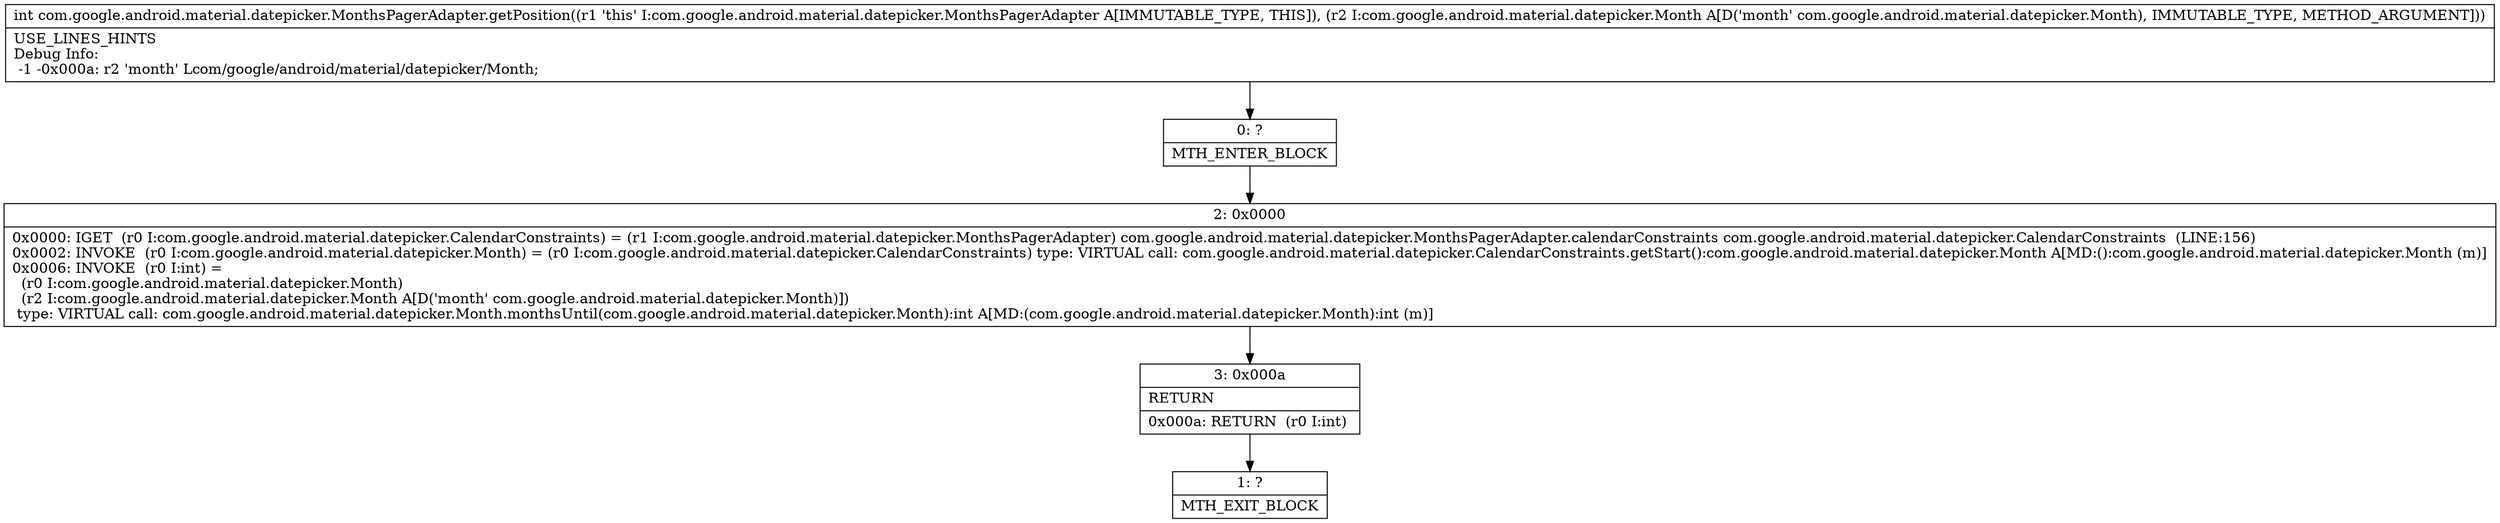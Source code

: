 digraph "CFG forcom.google.android.material.datepicker.MonthsPagerAdapter.getPosition(Lcom\/google\/android\/material\/datepicker\/Month;)I" {
Node_0 [shape=record,label="{0\:\ ?|MTH_ENTER_BLOCK\l}"];
Node_2 [shape=record,label="{2\:\ 0x0000|0x0000: IGET  (r0 I:com.google.android.material.datepicker.CalendarConstraints) = (r1 I:com.google.android.material.datepicker.MonthsPagerAdapter) com.google.android.material.datepicker.MonthsPagerAdapter.calendarConstraints com.google.android.material.datepicker.CalendarConstraints  (LINE:156)\l0x0002: INVOKE  (r0 I:com.google.android.material.datepicker.Month) = (r0 I:com.google.android.material.datepicker.CalendarConstraints) type: VIRTUAL call: com.google.android.material.datepicker.CalendarConstraints.getStart():com.google.android.material.datepicker.Month A[MD:():com.google.android.material.datepicker.Month (m)]\l0x0006: INVOKE  (r0 I:int) = \l  (r0 I:com.google.android.material.datepicker.Month)\l  (r2 I:com.google.android.material.datepicker.Month A[D('month' com.google.android.material.datepicker.Month)])\l type: VIRTUAL call: com.google.android.material.datepicker.Month.monthsUntil(com.google.android.material.datepicker.Month):int A[MD:(com.google.android.material.datepicker.Month):int (m)]\l}"];
Node_3 [shape=record,label="{3\:\ 0x000a|RETURN\l|0x000a: RETURN  (r0 I:int) \l}"];
Node_1 [shape=record,label="{1\:\ ?|MTH_EXIT_BLOCK\l}"];
MethodNode[shape=record,label="{int com.google.android.material.datepicker.MonthsPagerAdapter.getPosition((r1 'this' I:com.google.android.material.datepicker.MonthsPagerAdapter A[IMMUTABLE_TYPE, THIS]), (r2 I:com.google.android.material.datepicker.Month A[D('month' com.google.android.material.datepicker.Month), IMMUTABLE_TYPE, METHOD_ARGUMENT]))  | USE_LINES_HINTS\lDebug Info:\l  \-1 \-0x000a: r2 'month' Lcom\/google\/android\/material\/datepicker\/Month;\l}"];
MethodNode -> Node_0;Node_0 -> Node_2;
Node_2 -> Node_3;
Node_3 -> Node_1;
}

